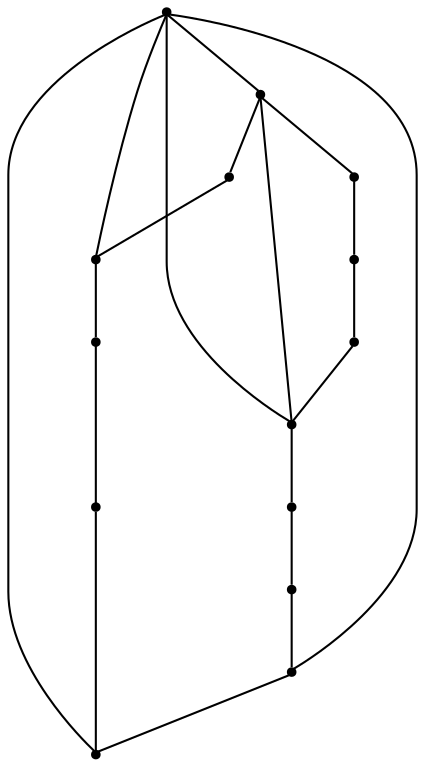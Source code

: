 graph {
  node [shape=point,comment="{\"directed\":false,\"doi\":\"10.1007/978-3-319-03841-4_5\",\"figure\":\"4 (1)\"}"]

  v0 [pos="872.8834832434129,846.2773146094435"]
  v1 [pos="838.3543985382141,743.1145801490449"]
  v2 [pos="859.5279932140251,699.4990956609292"]
  v3 [pos="820.2872215342628,866.5015712218888"]
  v4 [pos="809.3334957277438,767.6394672424643"]
  v5 [pos="641.3790813251654,874.761233725359"]
  v6 [pos="803.1790673604963,657.0839113407648"]
  v7 [pos="775.4007125315227,831.0249307206559"]
  v8 [pos="769.5256578393183,640.9186481761186"]
  v9 [pos="741.2094084778391,701.9871940383181"]
  v10 [pos="665.2087618869209,781.6625545193198"]
  v11 [pos="607.0960471425833,757.8419757889129"]
  v12 [pos="659.2502959243952,748.8988620137145"]
  v13 [pos="633.1814903920663,662.5265947469563"]

  v0 -- v1 [id="-1",pos="872.8834832434129,846.2773146094435 838.3543985382141,743.1145801490449 838.3543985382141,743.1145801490449 838.3543985382141,743.1145801490449"]
  v11 -- v12 [id="-2",pos="607.0960471425833,757.8419757889129 659.2502959243952,748.8988620137145 659.2502959243952,748.8988620137145 659.2502959243952,748.8988620137145"]
  v13 -- v9 [id="-3",pos="633.1814903920663,662.5265947469563 741.2094084778391,701.9871940383181 741.2094084778391,701.9871940383181 741.2094084778391,701.9871940383181"]
  v13 -- v4 [id="-4",pos="633.1814903920663,662.5265947469563 809.3334957277438,767.6394672424643 809.3334957277438,767.6394672424643 809.3334957277438,767.6394672424643"]
  v5 -- v7 [id="-5",pos="641.3790813251654,874.761233725359 775.4007125315227,831.0249307206559 775.4007125315227,831.0249307206559 775.4007125315227,831.0249307206559"]
  v5 -- v10 [id="-6",pos="641.3790813251654,874.761233725359 665.2087618869209,781.6625545193198 665.2087618869209,781.6625545193198 665.2087618869209,781.6625545193198"]
  v5 -- v13 [id="-7",pos="641.3790813251654,874.761233725359 633.1814903920663,662.5265947469563 633.1814903920663,662.5265947469563 633.1814903920663,662.5265947469563"]
  v12 -- v13 [id="-8",pos="659.2502959243952,748.8988620137145 633.1814903920663,662.5265947469563 633.1814903920663,662.5265947469563 633.1814903920663,662.5265947469563"]
  v10 -- v11 [id="-9",pos="665.2087618869209,781.6625545193198 607.0960471425833,757.8419757889129 607.0960471425833,757.8419757889129 607.0960471425833,757.8419757889129"]
  v9 -- v8 [id="-10",pos="741.2094084778391,701.9871940383181 769.5256578393183,640.9186481761186 769.5256578393183,640.9186481761186 769.5256578393183,640.9186481761186"]
  v8 -- v6 [id="-11",pos="769.5256578393183,640.9186481761186 803.1790673604963,657.0839113407648 803.1790673604963,657.0839113407648 803.1790673604963,657.0839113407648"]
  v7 -- v3 [id="-12",pos="775.4007125315227,831.0249307206559 820.2872215342628,866.5015712218888 820.2872215342628,866.5015712218888 820.2872215342628,866.5015712218888"]
  v6 -- v2 [id="-13",pos="803.1790673604963,657.0839113407648 859.5279932140251,699.4990956609292 859.5279932140251,699.4990956609292 859.5279932140251,699.4990956609292"]
  v6 -- v4 [id="-14",pos="803.1790673604963,657.0839113407648 809.3334957277438,767.6394672424643 809.3334957277438,767.6394672424643 809.3334957277438,767.6394672424643"]
  v4 -- v5 [id="-15",pos="809.3334957277438,767.6394672424643 641.3790813251654,874.761233725359 641.3790813251654,874.761233725359 641.3790813251654,874.761233725359"]
  v4 -- v2 [id="-16",pos="809.3334957277438,767.6394672424643 859.5279932140251,699.4990956609292 859.5279932140251,699.4990956609292 859.5279932140251,699.4990956609292"]
  v3 -- v0 [id="-17",pos="820.2872215342628,866.5015712218888 872.8834832434129,846.2773146094435 872.8834832434129,846.2773146094435 872.8834832434129,846.2773146094435"]
  v3 -- v4 [id="-18",pos="820.2872215342628,866.5015712218888 809.3334957277438,767.6394672424643 809.3334957277438,767.6394672424643 809.3334957277438,767.6394672424643"]
  v1 -- v2 [id="-19",pos="838.3543985382141,743.1145801490449 859.5279932140251,699.4990956609292 859.5279932140251,699.4990956609292 859.5279932140251,699.4990956609292"]
}